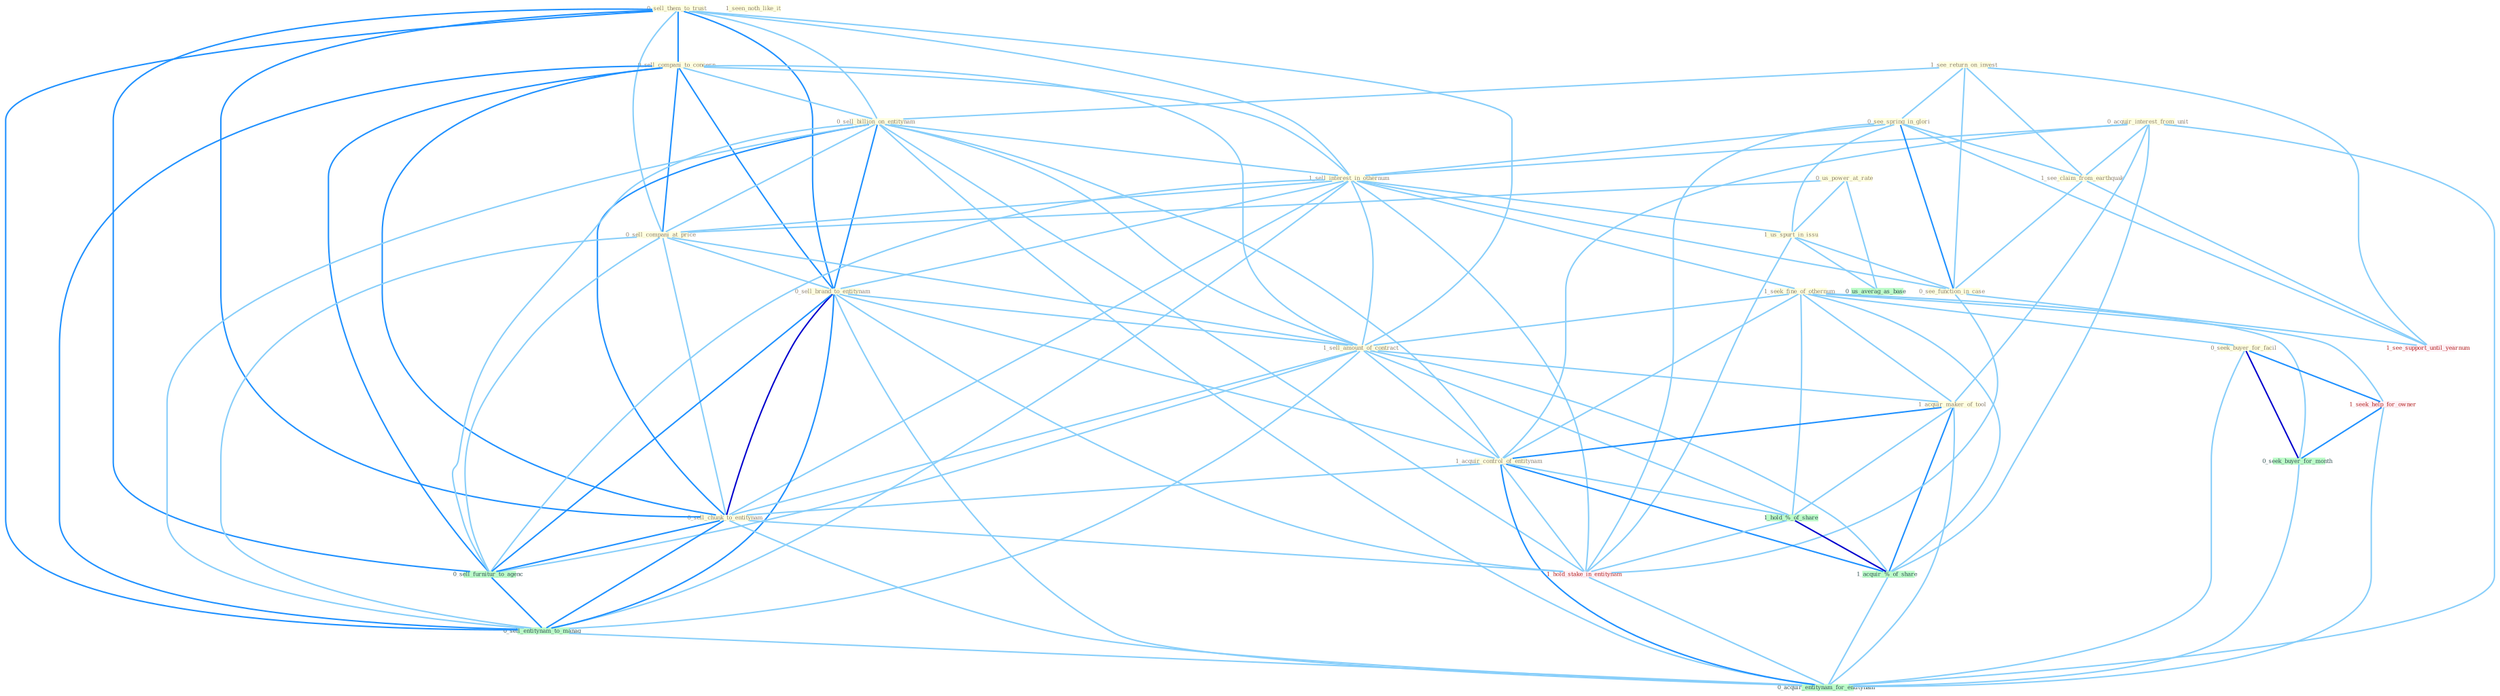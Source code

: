 Graph G{ 
    node
    [shape=polygon,style=filled,width=.5,height=.06,color="#BDFCC9",fixedsize=true,fontsize=4,
    fontcolor="#2f4f4f"];
    {node
    [color="#ffffe0", fontcolor="#8b7d6b"] "0_us_power_at_rate " "0_acquir_interest_from_unit " "0_sell_them_to_trust " "1_see_return_on_invest " "0_sell_compani_to_concern " "0_see_spring_in_glori " "0_sell_billion_on_entitynam " "1_sell_interest_in_othernum " "1_seek_fine_of_othernum " "1_us_spurt_in_issu " "0_seek_buyer_for_facil " "1_see_claim_from_earthquak " "0_sell_compani_at_price " "0_sell_brand_to_entitynam " "1_sell_amount_of_contract " "1_acquir_maker_of_tool " "0_see_function_in_case " "1_acquir_control_of_entitynam " "0_sell_chunk_to_entitynam " "1_seen_noth_like_it "}
{node [color="#fff0f5", fontcolor="#b22222"] "1_hold_stake_in_entitynam " "1_seek_help_for_owner " "1_see_support_until_yearnum "}
edge [color="#B0E2FF"];

	"0_us_power_at_rate " -- "1_us_spurt_in_issu " [w="1", color="#87cefa" ];
	"0_us_power_at_rate " -- "0_sell_compani_at_price " [w="1", color="#87cefa" ];
	"0_us_power_at_rate " -- "0_us_averag_as_base " [w="1", color="#87cefa" ];
	"0_acquir_interest_from_unit " -- "1_sell_interest_in_othernum " [w="1", color="#87cefa" ];
	"0_acquir_interest_from_unit " -- "1_see_claim_from_earthquak " [w="1", color="#87cefa" ];
	"0_acquir_interest_from_unit " -- "1_acquir_maker_of_tool " [w="1", color="#87cefa" ];
	"0_acquir_interest_from_unit " -- "1_acquir_control_of_entitynam " [w="1", color="#87cefa" ];
	"0_acquir_interest_from_unit " -- "1_acquir_%_of_share " [w="1", color="#87cefa" ];
	"0_acquir_interest_from_unit " -- "0_acquir_entitynam_for_entitynam " [w="1", color="#87cefa" ];
	"0_sell_them_to_trust " -- "0_sell_compani_to_concern " [w="2", color="#1e90ff" , len=0.8];
	"0_sell_them_to_trust " -- "0_sell_billion_on_entitynam " [w="1", color="#87cefa" ];
	"0_sell_them_to_trust " -- "1_sell_interest_in_othernum " [w="1", color="#87cefa" ];
	"0_sell_them_to_trust " -- "0_sell_compani_at_price " [w="1", color="#87cefa" ];
	"0_sell_them_to_trust " -- "0_sell_brand_to_entitynam " [w="2", color="#1e90ff" , len=0.8];
	"0_sell_them_to_trust " -- "1_sell_amount_of_contract " [w="1", color="#87cefa" ];
	"0_sell_them_to_trust " -- "0_sell_chunk_to_entitynam " [w="2", color="#1e90ff" , len=0.8];
	"0_sell_them_to_trust " -- "0_sell_furnitur_to_agenc " [w="2", color="#1e90ff" , len=0.8];
	"0_sell_them_to_trust " -- "0_sell_entitynam_to_manag " [w="2", color="#1e90ff" , len=0.8];
	"1_see_return_on_invest " -- "0_see_spring_in_glori " [w="1", color="#87cefa" ];
	"1_see_return_on_invest " -- "0_sell_billion_on_entitynam " [w="1", color="#87cefa" ];
	"1_see_return_on_invest " -- "1_see_claim_from_earthquak " [w="1", color="#87cefa" ];
	"1_see_return_on_invest " -- "0_see_function_in_case " [w="1", color="#87cefa" ];
	"1_see_return_on_invest " -- "1_see_support_until_yearnum " [w="1", color="#87cefa" ];
	"0_sell_compani_to_concern " -- "0_sell_billion_on_entitynam " [w="1", color="#87cefa" ];
	"0_sell_compani_to_concern " -- "1_sell_interest_in_othernum " [w="1", color="#87cefa" ];
	"0_sell_compani_to_concern " -- "0_sell_compani_at_price " [w="2", color="#1e90ff" , len=0.8];
	"0_sell_compani_to_concern " -- "0_sell_brand_to_entitynam " [w="2", color="#1e90ff" , len=0.8];
	"0_sell_compani_to_concern " -- "1_sell_amount_of_contract " [w="1", color="#87cefa" ];
	"0_sell_compani_to_concern " -- "0_sell_chunk_to_entitynam " [w="2", color="#1e90ff" , len=0.8];
	"0_sell_compani_to_concern " -- "0_sell_furnitur_to_agenc " [w="2", color="#1e90ff" , len=0.8];
	"0_sell_compani_to_concern " -- "0_sell_entitynam_to_manag " [w="2", color="#1e90ff" , len=0.8];
	"0_see_spring_in_glori " -- "1_sell_interest_in_othernum " [w="1", color="#87cefa" ];
	"0_see_spring_in_glori " -- "1_us_spurt_in_issu " [w="1", color="#87cefa" ];
	"0_see_spring_in_glori " -- "1_see_claim_from_earthquak " [w="1", color="#87cefa" ];
	"0_see_spring_in_glori " -- "0_see_function_in_case " [w="2", color="#1e90ff" , len=0.8];
	"0_see_spring_in_glori " -- "1_hold_stake_in_entitynam " [w="1", color="#87cefa" ];
	"0_see_spring_in_glori " -- "1_see_support_until_yearnum " [w="1", color="#87cefa" ];
	"0_sell_billion_on_entitynam " -- "1_sell_interest_in_othernum " [w="1", color="#87cefa" ];
	"0_sell_billion_on_entitynam " -- "0_sell_compani_at_price " [w="1", color="#87cefa" ];
	"0_sell_billion_on_entitynam " -- "0_sell_brand_to_entitynam " [w="2", color="#1e90ff" , len=0.8];
	"0_sell_billion_on_entitynam " -- "1_sell_amount_of_contract " [w="1", color="#87cefa" ];
	"0_sell_billion_on_entitynam " -- "1_acquir_control_of_entitynam " [w="1", color="#87cefa" ];
	"0_sell_billion_on_entitynam " -- "0_sell_chunk_to_entitynam " [w="2", color="#1e90ff" , len=0.8];
	"0_sell_billion_on_entitynam " -- "1_hold_stake_in_entitynam " [w="1", color="#87cefa" ];
	"0_sell_billion_on_entitynam " -- "0_sell_furnitur_to_agenc " [w="1", color="#87cefa" ];
	"0_sell_billion_on_entitynam " -- "0_sell_entitynam_to_manag " [w="1", color="#87cefa" ];
	"0_sell_billion_on_entitynam " -- "0_acquir_entitynam_for_entitynam " [w="1", color="#87cefa" ];
	"1_sell_interest_in_othernum " -- "1_seek_fine_of_othernum " [w="1", color="#87cefa" ];
	"1_sell_interest_in_othernum " -- "1_us_spurt_in_issu " [w="1", color="#87cefa" ];
	"1_sell_interest_in_othernum " -- "0_sell_compani_at_price " [w="1", color="#87cefa" ];
	"1_sell_interest_in_othernum " -- "0_sell_brand_to_entitynam " [w="1", color="#87cefa" ];
	"1_sell_interest_in_othernum " -- "1_sell_amount_of_contract " [w="1", color="#87cefa" ];
	"1_sell_interest_in_othernum " -- "0_see_function_in_case " [w="1", color="#87cefa" ];
	"1_sell_interest_in_othernum " -- "0_sell_chunk_to_entitynam " [w="1", color="#87cefa" ];
	"1_sell_interest_in_othernum " -- "1_hold_stake_in_entitynam " [w="1", color="#87cefa" ];
	"1_sell_interest_in_othernum " -- "0_sell_furnitur_to_agenc " [w="1", color="#87cefa" ];
	"1_sell_interest_in_othernum " -- "0_sell_entitynam_to_manag " [w="1", color="#87cefa" ];
	"1_seek_fine_of_othernum " -- "0_seek_buyer_for_facil " [w="1", color="#87cefa" ];
	"1_seek_fine_of_othernum " -- "1_sell_amount_of_contract " [w="1", color="#87cefa" ];
	"1_seek_fine_of_othernum " -- "1_acquir_maker_of_tool " [w="1", color="#87cefa" ];
	"1_seek_fine_of_othernum " -- "1_acquir_control_of_entitynam " [w="1", color="#87cefa" ];
	"1_seek_fine_of_othernum " -- "1_hold_%_of_share " [w="1", color="#87cefa" ];
	"1_seek_fine_of_othernum " -- "1_seek_help_for_owner " [w="1", color="#87cefa" ];
	"1_seek_fine_of_othernum " -- "0_seek_buyer_for_month " [w="1", color="#87cefa" ];
	"1_seek_fine_of_othernum " -- "1_acquir_%_of_share " [w="1", color="#87cefa" ];
	"1_us_spurt_in_issu " -- "0_see_function_in_case " [w="1", color="#87cefa" ];
	"1_us_spurt_in_issu " -- "1_hold_stake_in_entitynam " [w="1", color="#87cefa" ];
	"1_us_spurt_in_issu " -- "0_us_averag_as_base " [w="1", color="#87cefa" ];
	"0_seek_buyer_for_facil " -- "1_seek_help_for_owner " [w="2", color="#1e90ff" , len=0.8];
	"0_seek_buyer_for_facil " -- "0_seek_buyer_for_month " [w="3", color="#0000cd" , len=0.6];
	"0_seek_buyer_for_facil " -- "0_acquir_entitynam_for_entitynam " [w="1", color="#87cefa" ];
	"1_see_claim_from_earthquak " -- "0_see_function_in_case " [w="1", color="#87cefa" ];
	"1_see_claim_from_earthquak " -- "1_see_support_until_yearnum " [w="1", color="#87cefa" ];
	"0_sell_compani_at_price " -- "0_sell_brand_to_entitynam " [w="1", color="#87cefa" ];
	"0_sell_compani_at_price " -- "1_sell_amount_of_contract " [w="1", color="#87cefa" ];
	"0_sell_compani_at_price " -- "0_sell_chunk_to_entitynam " [w="1", color="#87cefa" ];
	"0_sell_compani_at_price " -- "0_sell_furnitur_to_agenc " [w="1", color="#87cefa" ];
	"0_sell_compani_at_price " -- "0_sell_entitynam_to_manag " [w="1", color="#87cefa" ];
	"0_sell_brand_to_entitynam " -- "1_sell_amount_of_contract " [w="1", color="#87cefa" ];
	"0_sell_brand_to_entitynam " -- "1_acquir_control_of_entitynam " [w="1", color="#87cefa" ];
	"0_sell_brand_to_entitynam " -- "0_sell_chunk_to_entitynam " [w="3", color="#0000cd" , len=0.6];
	"0_sell_brand_to_entitynam " -- "1_hold_stake_in_entitynam " [w="1", color="#87cefa" ];
	"0_sell_brand_to_entitynam " -- "0_sell_furnitur_to_agenc " [w="2", color="#1e90ff" , len=0.8];
	"0_sell_brand_to_entitynam " -- "0_sell_entitynam_to_manag " [w="2", color="#1e90ff" , len=0.8];
	"0_sell_brand_to_entitynam " -- "0_acquir_entitynam_for_entitynam " [w="1", color="#87cefa" ];
	"1_sell_amount_of_contract " -- "1_acquir_maker_of_tool " [w="1", color="#87cefa" ];
	"1_sell_amount_of_contract " -- "1_acquir_control_of_entitynam " [w="1", color="#87cefa" ];
	"1_sell_amount_of_contract " -- "0_sell_chunk_to_entitynam " [w="1", color="#87cefa" ];
	"1_sell_amount_of_contract " -- "1_hold_%_of_share " [w="1", color="#87cefa" ];
	"1_sell_amount_of_contract " -- "1_acquir_%_of_share " [w="1", color="#87cefa" ];
	"1_sell_amount_of_contract " -- "0_sell_furnitur_to_agenc " [w="1", color="#87cefa" ];
	"1_sell_amount_of_contract " -- "0_sell_entitynam_to_manag " [w="1", color="#87cefa" ];
	"1_acquir_maker_of_tool " -- "1_acquir_control_of_entitynam " [w="2", color="#1e90ff" , len=0.8];
	"1_acquir_maker_of_tool " -- "1_hold_%_of_share " [w="1", color="#87cefa" ];
	"1_acquir_maker_of_tool " -- "1_acquir_%_of_share " [w="2", color="#1e90ff" , len=0.8];
	"1_acquir_maker_of_tool " -- "0_acquir_entitynam_for_entitynam " [w="1", color="#87cefa" ];
	"0_see_function_in_case " -- "1_hold_stake_in_entitynam " [w="1", color="#87cefa" ];
	"0_see_function_in_case " -- "1_see_support_until_yearnum " [w="1", color="#87cefa" ];
	"1_acquir_control_of_entitynam " -- "0_sell_chunk_to_entitynam " [w="1", color="#87cefa" ];
	"1_acquir_control_of_entitynam " -- "1_hold_%_of_share " [w="1", color="#87cefa" ];
	"1_acquir_control_of_entitynam " -- "1_hold_stake_in_entitynam " [w="1", color="#87cefa" ];
	"1_acquir_control_of_entitynam " -- "1_acquir_%_of_share " [w="2", color="#1e90ff" , len=0.8];
	"1_acquir_control_of_entitynam " -- "0_acquir_entitynam_for_entitynam " [w="2", color="#1e90ff" , len=0.8];
	"0_sell_chunk_to_entitynam " -- "1_hold_stake_in_entitynam " [w="1", color="#87cefa" ];
	"0_sell_chunk_to_entitynam " -- "0_sell_furnitur_to_agenc " [w="2", color="#1e90ff" , len=0.8];
	"0_sell_chunk_to_entitynam " -- "0_sell_entitynam_to_manag " [w="2", color="#1e90ff" , len=0.8];
	"0_sell_chunk_to_entitynam " -- "0_acquir_entitynam_for_entitynam " [w="1", color="#87cefa" ];
	"1_hold_%_of_share " -- "1_hold_stake_in_entitynam " [w="1", color="#87cefa" ];
	"1_hold_%_of_share " -- "1_acquir_%_of_share " [w="3", color="#0000cd" , len=0.6];
	"1_hold_stake_in_entitynam " -- "0_acquir_entitynam_for_entitynam " [w="1", color="#87cefa" ];
	"1_seek_help_for_owner " -- "0_seek_buyer_for_month " [w="2", color="#1e90ff" , len=0.8];
	"1_seek_help_for_owner " -- "0_acquir_entitynam_for_entitynam " [w="1", color="#87cefa" ];
	"0_seek_buyer_for_month " -- "0_acquir_entitynam_for_entitynam " [w="1", color="#87cefa" ];
	"1_acquir_%_of_share " -- "0_acquir_entitynam_for_entitynam " [w="1", color="#87cefa" ];
	"0_sell_furnitur_to_agenc " -- "0_sell_entitynam_to_manag " [w="2", color="#1e90ff" , len=0.8];
	"0_sell_entitynam_to_manag " -- "0_acquir_entitynam_for_entitynam " [w="1", color="#87cefa" ];
}